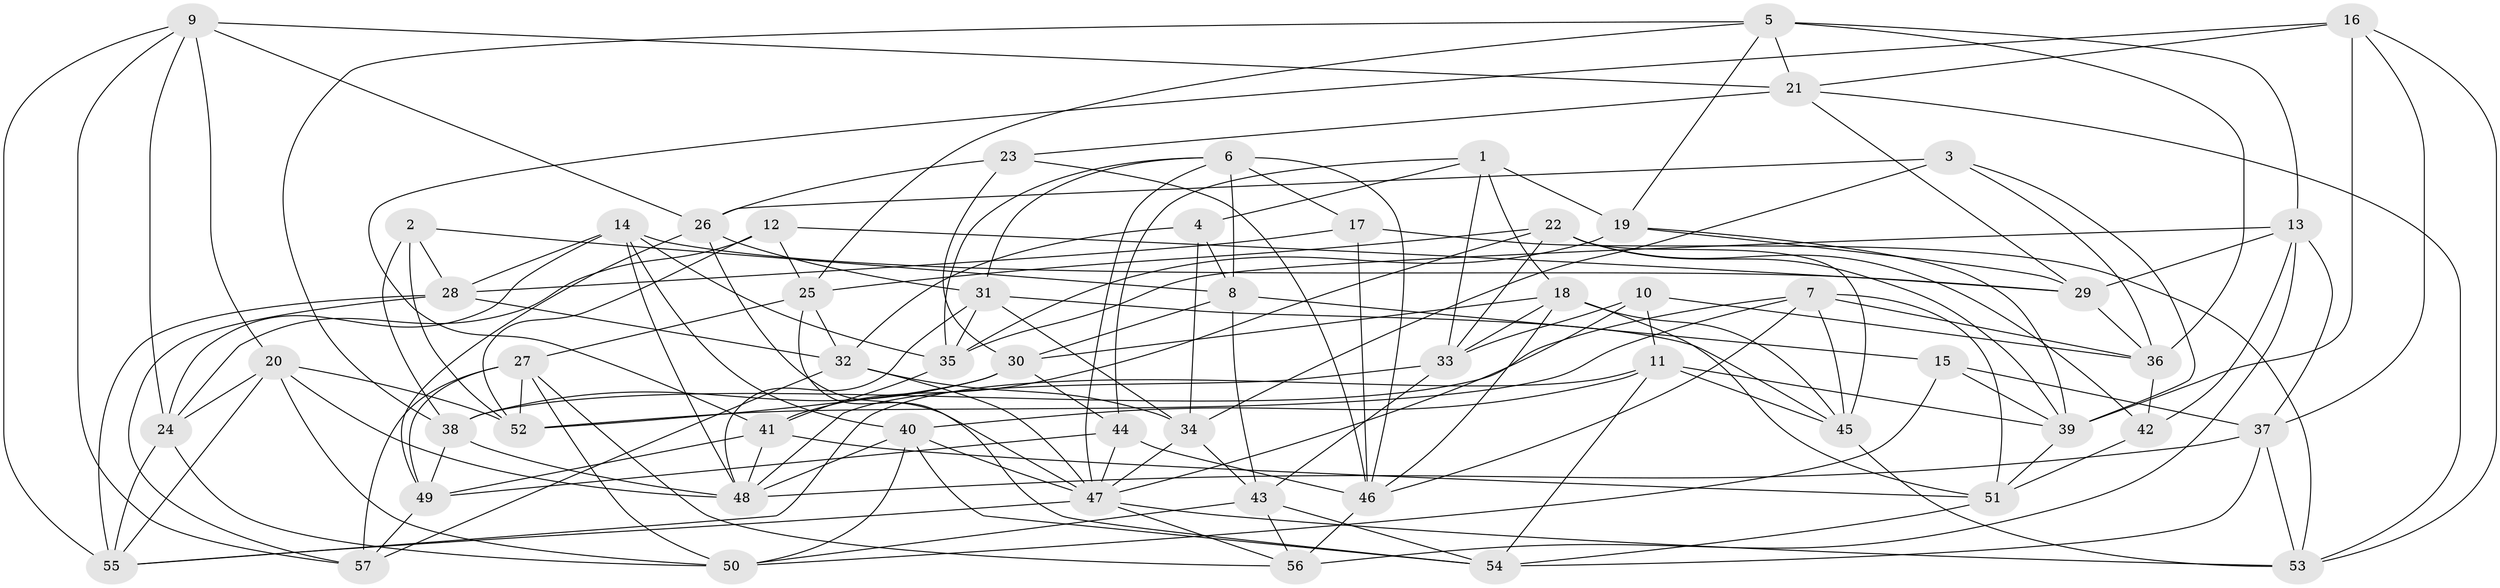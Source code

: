 // original degree distribution, {4: 1.0}
// Generated by graph-tools (version 1.1) at 2025/50/03/09/25 03:50:47]
// undirected, 57 vertices, 163 edges
graph export_dot {
graph [start="1"]
  node [color=gray90,style=filled];
  1;
  2;
  3;
  4;
  5;
  6;
  7;
  8;
  9;
  10;
  11;
  12;
  13;
  14;
  15;
  16;
  17;
  18;
  19;
  20;
  21;
  22;
  23;
  24;
  25;
  26;
  27;
  28;
  29;
  30;
  31;
  32;
  33;
  34;
  35;
  36;
  37;
  38;
  39;
  40;
  41;
  42;
  43;
  44;
  45;
  46;
  47;
  48;
  49;
  50;
  51;
  52;
  53;
  54;
  55;
  56;
  57;
  1 -- 4 [weight=1.0];
  1 -- 18 [weight=1.0];
  1 -- 19 [weight=2.0];
  1 -- 33 [weight=1.0];
  1 -- 44 [weight=1.0];
  2 -- 8 [weight=1.0];
  2 -- 28 [weight=1.0];
  2 -- 38 [weight=1.0];
  2 -- 52 [weight=1.0];
  3 -- 26 [weight=1.0];
  3 -- 34 [weight=1.0];
  3 -- 36 [weight=1.0];
  3 -- 39 [weight=1.0];
  4 -- 8 [weight=1.0];
  4 -- 32 [weight=1.0];
  4 -- 34 [weight=1.0];
  5 -- 13 [weight=1.0];
  5 -- 19 [weight=1.0];
  5 -- 21 [weight=1.0];
  5 -- 25 [weight=1.0];
  5 -- 36 [weight=1.0];
  5 -- 38 [weight=1.0];
  6 -- 8 [weight=1.0];
  6 -- 17 [weight=1.0];
  6 -- 31 [weight=1.0];
  6 -- 35 [weight=1.0];
  6 -- 46 [weight=1.0];
  6 -- 47 [weight=1.0];
  7 -- 36 [weight=1.0];
  7 -- 38 [weight=1.0];
  7 -- 45 [weight=1.0];
  7 -- 46 [weight=1.0];
  7 -- 51 [weight=1.0];
  7 -- 52 [weight=1.0];
  8 -- 15 [weight=1.0];
  8 -- 30 [weight=1.0];
  8 -- 43 [weight=1.0];
  9 -- 20 [weight=1.0];
  9 -- 21 [weight=1.0];
  9 -- 24 [weight=1.0];
  9 -- 26 [weight=1.0];
  9 -- 55 [weight=1.0];
  9 -- 57 [weight=1.0];
  10 -- 11 [weight=1.0];
  10 -- 33 [weight=1.0];
  10 -- 36 [weight=1.0];
  10 -- 47 [weight=1.0];
  11 -- 39 [weight=1.0];
  11 -- 40 [weight=1.0];
  11 -- 45 [weight=1.0];
  11 -- 54 [weight=1.0];
  11 -- 55 [weight=1.0];
  12 -- 24 [weight=1.0];
  12 -- 25 [weight=1.0];
  12 -- 29 [weight=1.0];
  12 -- 52 [weight=1.0];
  13 -- 29 [weight=1.0];
  13 -- 35 [weight=1.0];
  13 -- 37 [weight=1.0];
  13 -- 42 [weight=1.0];
  13 -- 56 [weight=1.0];
  14 -- 24 [weight=1.0];
  14 -- 28 [weight=1.0];
  14 -- 29 [weight=1.0];
  14 -- 35 [weight=1.0];
  14 -- 40 [weight=1.0];
  14 -- 48 [weight=1.0];
  15 -- 37 [weight=1.0];
  15 -- 39 [weight=1.0];
  15 -- 50 [weight=1.0];
  16 -- 21 [weight=1.0];
  16 -- 37 [weight=1.0];
  16 -- 39 [weight=2.0];
  16 -- 41 [weight=1.0];
  16 -- 53 [weight=1.0];
  17 -- 28 [weight=1.0];
  17 -- 46 [weight=1.0];
  17 -- 53 [weight=1.0];
  18 -- 30 [weight=1.0];
  18 -- 33 [weight=1.0];
  18 -- 45 [weight=1.0];
  18 -- 46 [weight=1.0];
  18 -- 51 [weight=1.0];
  19 -- 29 [weight=1.0];
  19 -- 35 [weight=1.0];
  19 -- 39 [weight=1.0];
  20 -- 24 [weight=1.0];
  20 -- 48 [weight=1.0];
  20 -- 50 [weight=1.0];
  20 -- 52 [weight=1.0];
  20 -- 55 [weight=1.0];
  21 -- 23 [weight=1.0];
  21 -- 29 [weight=1.0];
  21 -- 53 [weight=1.0];
  22 -- 25 [weight=1.0];
  22 -- 33 [weight=1.0];
  22 -- 39 [weight=1.0];
  22 -- 41 [weight=1.0];
  22 -- 42 [weight=1.0];
  22 -- 45 [weight=1.0];
  23 -- 26 [weight=1.0];
  23 -- 30 [weight=1.0];
  23 -- 46 [weight=1.0];
  24 -- 50 [weight=1.0];
  24 -- 55 [weight=1.0];
  25 -- 27 [weight=1.0];
  25 -- 32 [weight=1.0];
  25 -- 54 [weight=1.0];
  26 -- 31 [weight=1.0];
  26 -- 47 [weight=1.0];
  26 -- 49 [weight=1.0];
  27 -- 49 [weight=1.0];
  27 -- 50 [weight=1.0];
  27 -- 52 [weight=1.0];
  27 -- 56 [weight=1.0];
  27 -- 57 [weight=1.0];
  28 -- 32 [weight=1.0];
  28 -- 55 [weight=1.0];
  28 -- 57 [weight=1.0];
  29 -- 36 [weight=1.0];
  30 -- 38 [weight=1.0];
  30 -- 44 [weight=1.0];
  30 -- 52 [weight=1.0];
  31 -- 34 [weight=1.0];
  31 -- 35 [weight=1.0];
  31 -- 45 [weight=1.0];
  31 -- 48 [weight=1.0];
  32 -- 34 [weight=1.0];
  32 -- 47 [weight=1.0];
  32 -- 57 [weight=1.0];
  33 -- 43 [weight=1.0];
  33 -- 48 [weight=1.0];
  34 -- 43 [weight=1.0];
  34 -- 47 [weight=1.0];
  35 -- 41 [weight=1.0];
  36 -- 42 [weight=1.0];
  37 -- 48 [weight=1.0];
  37 -- 53 [weight=1.0];
  37 -- 54 [weight=1.0];
  38 -- 48 [weight=1.0];
  38 -- 49 [weight=1.0];
  39 -- 51 [weight=1.0];
  40 -- 47 [weight=1.0];
  40 -- 48 [weight=1.0];
  40 -- 50 [weight=1.0];
  40 -- 54 [weight=1.0];
  41 -- 48 [weight=1.0];
  41 -- 49 [weight=1.0];
  41 -- 51 [weight=1.0];
  42 -- 51 [weight=1.0];
  43 -- 50 [weight=1.0];
  43 -- 54 [weight=1.0];
  43 -- 56 [weight=1.0];
  44 -- 46 [weight=1.0];
  44 -- 47 [weight=1.0];
  44 -- 49 [weight=2.0];
  45 -- 53 [weight=1.0];
  46 -- 56 [weight=2.0];
  47 -- 53 [weight=1.0];
  47 -- 55 [weight=1.0];
  47 -- 56 [weight=1.0];
  49 -- 57 [weight=2.0];
  51 -- 54 [weight=1.0];
}
